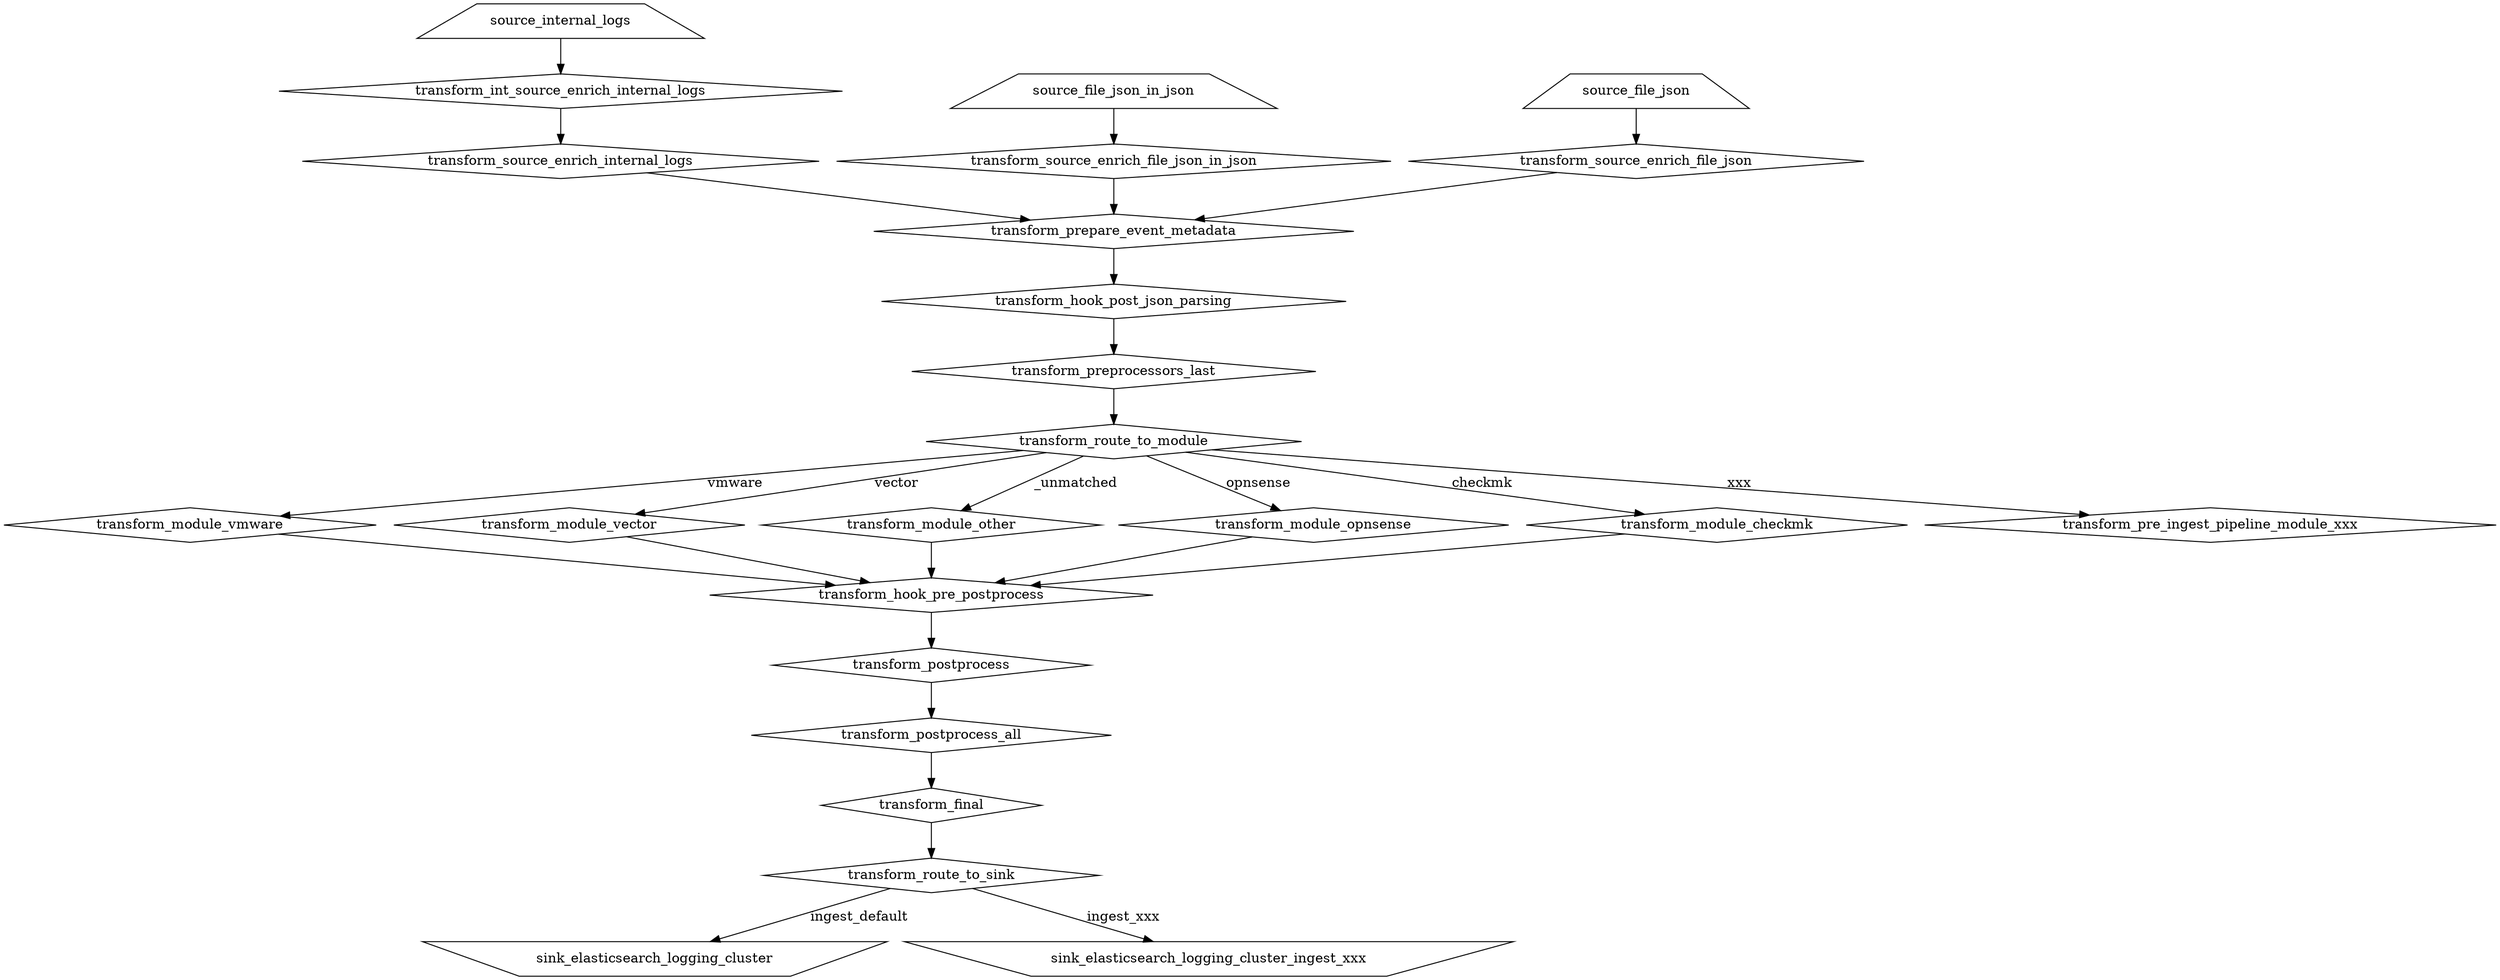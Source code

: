 digraph {
  "source_internal_logs" [shape=trapezium]
  "source_file_json" [shape=trapezium]
  "source_file_json_in_json" [shape=trapezium]
  "transform_route_to_module" [shape=diamond]
  "transform_preprocessors_last" -> "transform_route_to_module"
  "transform_hook_pre_postprocess" [shape=diamond]
  "transform_module_vmware" -> "transform_hook_pre_postprocess"
  "transform_module_vector" -> "transform_hook_pre_postprocess"
  "transform_module_other" -> "transform_hook_pre_postprocess"
  "transform_module_opnsense" -> "transform_hook_pre_postprocess"
  "transform_module_checkmk" -> "transform_hook_pre_postprocess"
  "transform_hook_post_json_parsing" [shape=diamond]
  "transform_prepare_event_metadata" -> "transform_hook_post_json_parsing"
  "transform_final" [shape=diamond]
  "transform_postprocess_all" -> "transform_final"
  "transform_pre_ingest_pipeline_module_xxx" [shape=diamond]
  "transform_route_to_module" -> "transform_pre_ingest_pipeline_module_xxx" [label="xxx"]
  "transform_module_vmware" [shape=diamond]
  "transform_route_to_module" -> "transform_module_vmware" [label="vmware"]
  "transform_module_vector" [shape=diamond]
  "transform_route_to_module" -> "transform_module_vector" [label="vector"]
  "transform_module_other" [shape=diamond]
  "transform_route_to_module" -> "transform_module_other" [label="_unmatched"]
  "transform_module_opnsense" [shape=diamond]
  "transform_route_to_module" -> "transform_module_opnsense" [label="opnsense"]
  "transform_module_checkmk" [shape=diamond]
  "transform_route_to_module" -> "transform_module_checkmk" [label="checkmk"]
  "transform_preprocessors_last" [shape=diamond]
  "transform_hook_post_json_parsing" -> "transform_preprocessors_last"
  "transform_prepare_event_metadata" [shape=diamond]
  "transform_source_enrich_internal_logs" -> "transform_prepare_event_metadata"
  "transform_source_enrich_file_json_in_json" -> "transform_prepare_event_metadata"
  "transform_source_enrich_file_json" -> "transform_prepare_event_metadata"
  "transform_postprocess_all" [shape=diamond]
  "transform_postprocess" -> "transform_postprocess_all"
  "transform_postprocess" [shape=diamond]
  "transform_hook_pre_postprocess" -> "transform_postprocess"
  "transform_source_enrich_internal_logs" [shape=diamond]
  "transform_int_source_enrich_internal_logs" -> "transform_source_enrich_internal_logs"
  "transform_source_enrich_file_json_in_json" [shape=diamond]
  "source_file_json_in_json" -> "transform_source_enrich_file_json_in_json"
  "transform_source_enrich_file_json" [shape=diamond]
  "source_file_json" -> "transform_source_enrich_file_json"
  "transform_route_to_sink" [shape=diamond]
  "transform_final" -> "transform_route_to_sink"
  "transform_int_source_enrich_internal_logs" [shape=diamond]
  "source_internal_logs" -> "transform_int_source_enrich_internal_logs"
  "sink_elasticsearch_logging_cluster" [shape=invtrapezium]
  "transform_route_to_sink" -> "sink_elasticsearch_logging_cluster" [label="ingest_default"]
  "sink_elasticsearch_logging_cluster_ingest_xxx" [shape=invtrapezium]
  "transform_route_to_sink" -> "sink_elasticsearch_logging_cluster_ingest_xxx" [label="ingest_xxx"]
}
